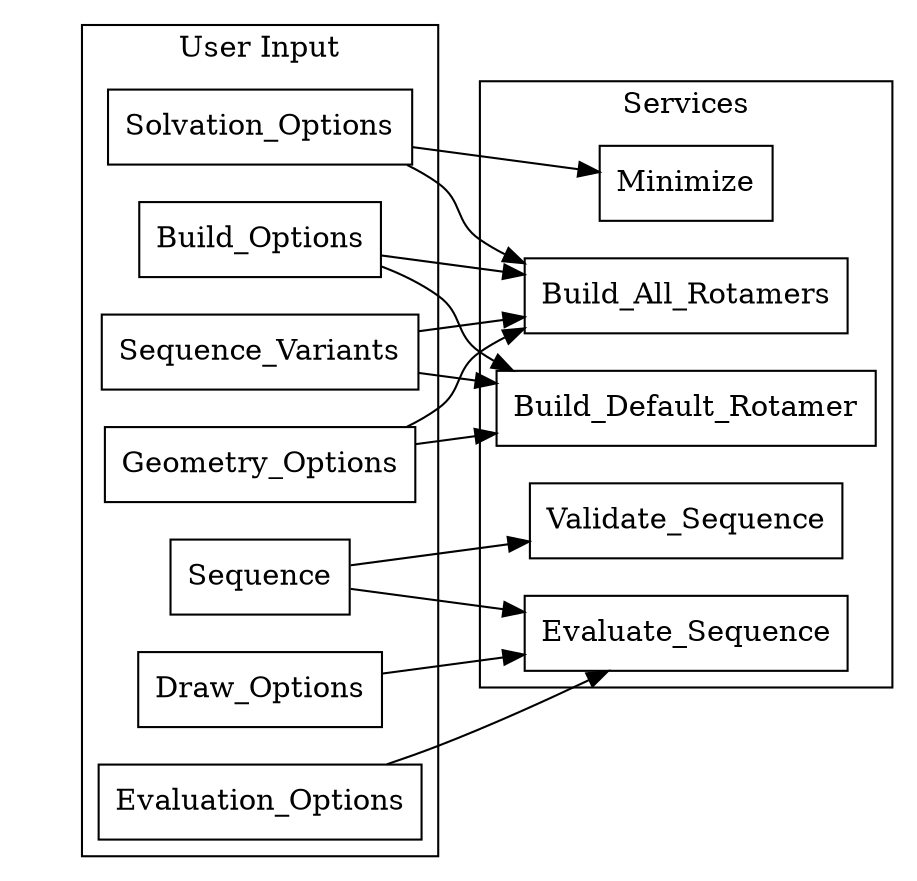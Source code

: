 digraph {
    rankdir=LR;
    node [shape=box];

    subgraph cluster_0 {
        label="User Input";
        edge [style=invis];
        {
            rank=same; 
            Draw_Options ->
            Evaluation_Options -> 
            Build_Options -> 
            Geometry_Options -> 
            Solvation_Options -> 
            Sequence_Variants -> 
            Sequence
            ;
        }
    }
    subgraph cluster_1 {
        label="Services";
        edge [style=invis];
        {
            rank=same; 
            Minimize ->
            Build_All_Rotamers -> 
            Build_Default_Rotamer -> 
            Evaluate_Sequence -> 
            Validate_Sequence 
            ;
        }
    }
    
    Sequence -> Validate_Sequence [style=solid];
    Draw_Options -> Evaluate_Sequence [style=solid];
    Evaluation_Options -> Evaluate_Sequence [style=solid];
    Sequence -> Evaluate_Sequence [style=solid];
    Build_Options -> Build_Default_Rotamer [style=solid];
    Geometry_Options -> Build_Default_Rotamer [style=solid];
    Sequence_Variants -> Build_Default_Rotamer [style=solid];
    Build_Options -> Build_All_Rotamers [style=solid];
    Geometry_Options -> Build_All_Rotamers [style=solid];
    Solvation_Options -> Build_All_Rotamers [style=solid];
    Sequence_Variants -> Build_All_Rotamers [style=solid];
    Solvation_Options -> Minimize [style=solid];
}